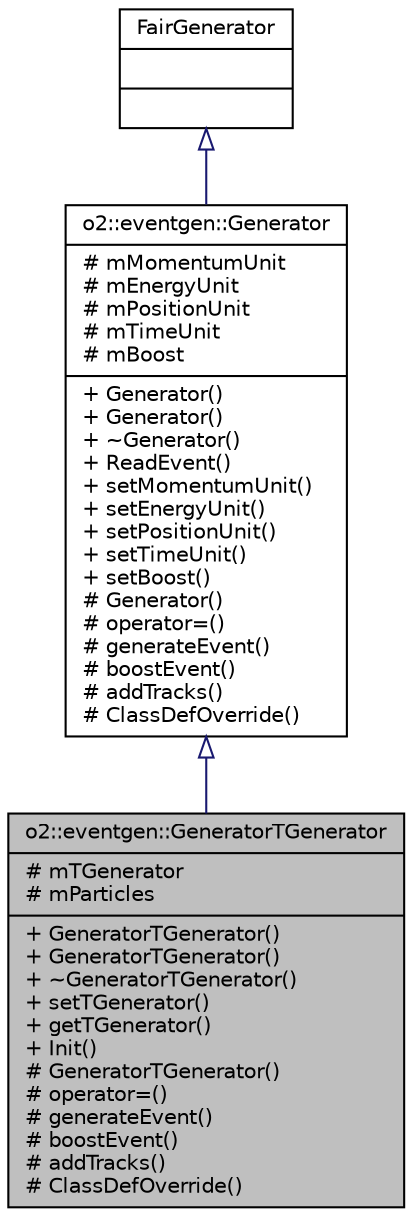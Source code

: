 digraph "o2::eventgen::GeneratorTGenerator"
{
 // INTERACTIVE_SVG=YES
  bgcolor="transparent";
  edge [fontname="Helvetica",fontsize="10",labelfontname="Helvetica",labelfontsize="10"];
  node [fontname="Helvetica",fontsize="10",shape=record];
  Node1 [label="{o2::eventgen::GeneratorTGenerator\n|# mTGenerator\l# mParticles\l|+ GeneratorTGenerator()\l+ GeneratorTGenerator()\l+ ~GeneratorTGenerator()\l+ setTGenerator()\l+ getTGenerator()\l+ Init()\l# GeneratorTGenerator()\l# operator=()\l# generateEvent()\l# boostEvent()\l# addTracks()\l# ClassDefOverride()\l}",height=0.2,width=0.4,color="black", fillcolor="grey75", style="filled", fontcolor="black"];
  Node2 -> Node1 [dir="back",color="midnightblue",fontsize="10",style="solid",arrowtail="onormal",fontname="Helvetica"];
  Node2 [label="{o2::eventgen::Generator\n|# mMomentumUnit\l# mEnergyUnit\l# mPositionUnit\l# mTimeUnit\l# mBoost\l|+ Generator()\l+ Generator()\l+ ~Generator()\l+ ReadEvent()\l+ setMomentumUnit()\l+ setEnergyUnit()\l+ setPositionUnit()\l+ setTimeUnit()\l+ setBoost()\l# Generator()\l# operator=()\l# generateEvent()\l# boostEvent()\l# addTracks()\l# ClassDefOverride()\l}",height=0.2,width=0.4,color="black",URL="$d3/da7/classo2_1_1eventgen_1_1Generator.html"];
  Node3 -> Node2 [dir="back",color="midnightblue",fontsize="10",style="solid",arrowtail="onormal",fontname="Helvetica"];
  Node3 [label="{FairGenerator\n||}",height=0.2,width=0.4,color="black",URL="$df/d40/classFairGenerator.html"];
}
